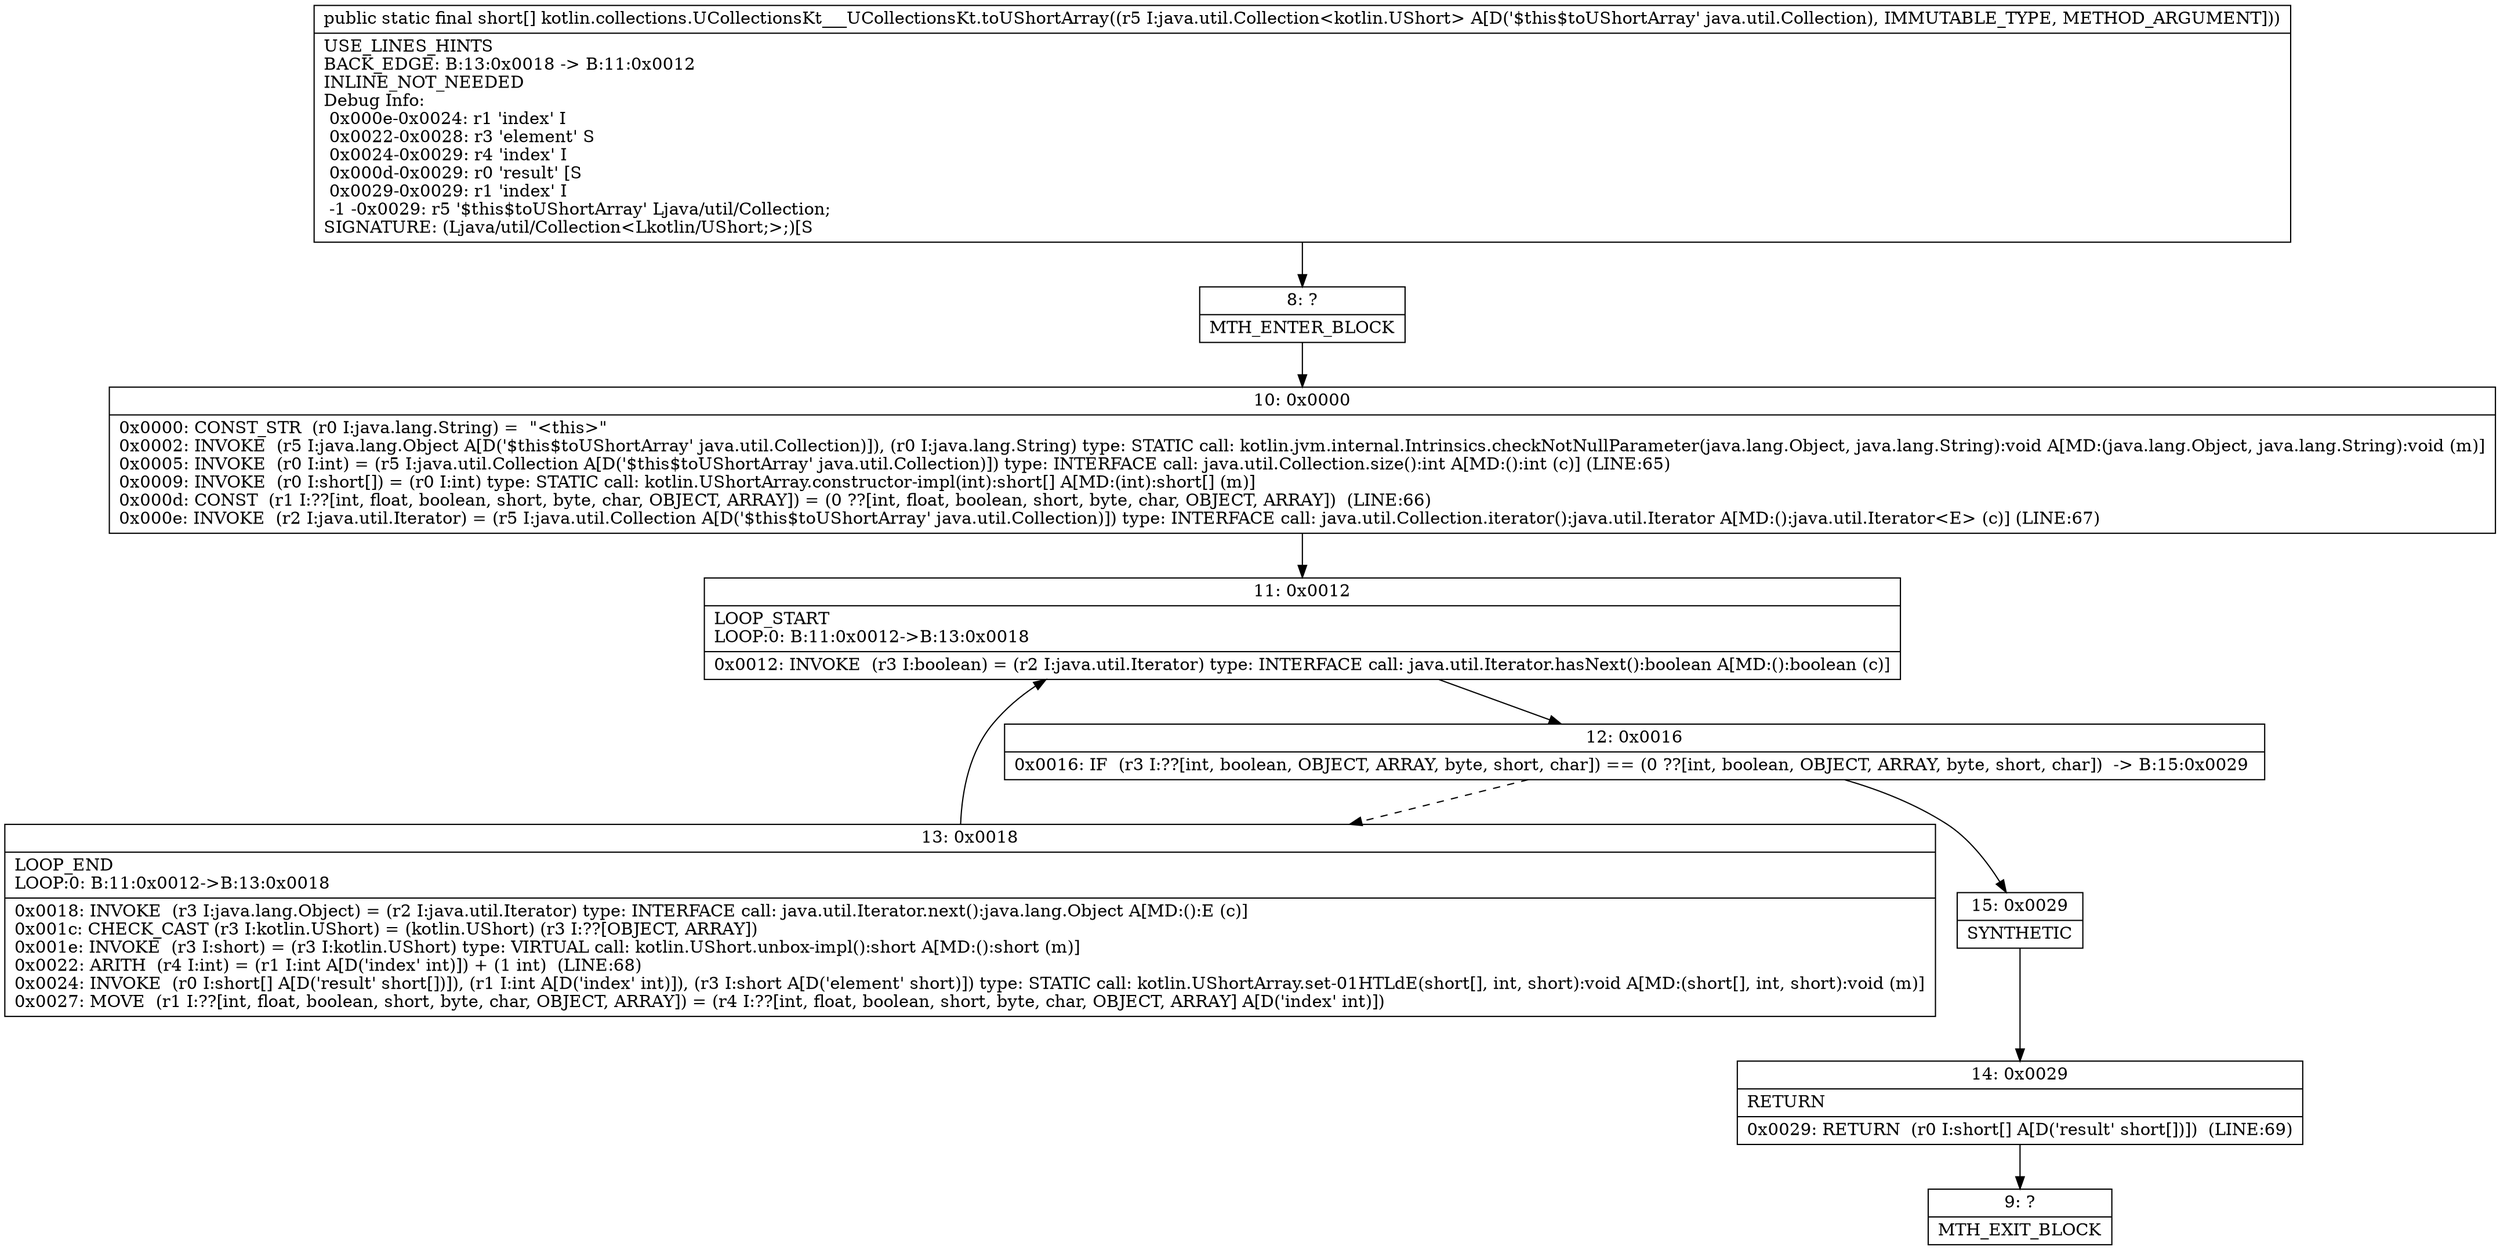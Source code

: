digraph "CFG forkotlin.collections.UCollectionsKt___UCollectionsKt.toUShortArray(Ljava\/util\/Collection;)[S" {
Node_8 [shape=record,label="{8\:\ ?|MTH_ENTER_BLOCK\l}"];
Node_10 [shape=record,label="{10\:\ 0x0000|0x0000: CONST_STR  (r0 I:java.lang.String) =  \"\<this\>\" \l0x0002: INVOKE  (r5 I:java.lang.Object A[D('$this$toUShortArray' java.util.Collection)]), (r0 I:java.lang.String) type: STATIC call: kotlin.jvm.internal.Intrinsics.checkNotNullParameter(java.lang.Object, java.lang.String):void A[MD:(java.lang.Object, java.lang.String):void (m)]\l0x0005: INVOKE  (r0 I:int) = (r5 I:java.util.Collection A[D('$this$toUShortArray' java.util.Collection)]) type: INTERFACE call: java.util.Collection.size():int A[MD:():int (c)] (LINE:65)\l0x0009: INVOKE  (r0 I:short[]) = (r0 I:int) type: STATIC call: kotlin.UShortArray.constructor\-impl(int):short[] A[MD:(int):short[] (m)]\l0x000d: CONST  (r1 I:??[int, float, boolean, short, byte, char, OBJECT, ARRAY]) = (0 ??[int, float, boolean, short, byte, char, OBJECT, ARRAY])  (LINE:66)\l0x000e: INVOKE  (r2 I:java.util.Iterator) = (r5 I:java.util.Collection A[D('$this$toUShortArray' java.util.Collection)]) type: INTERFACE call: java.util.Collection.iterator():java.util.Iterator A[MD:():java.util.Iterator\<E\> (c)] (LINE:67)\l}"];
Node_11 [shape=record,label="{11\:\ 0x0012|LOOP_START\lLOOP:0: B:11:0x0012\-\>B:13:0x0018\l|0x0012: INVOKE  (r3 I:boolean) = (r2 I:java.util.Iterator) type: INTERFACE call: java.util.Iterator.hasNext():boolean A[MD:():boolean (c)]\l}"];
Node_12 [shape=record,label="{12\:\ 0x0016|0x0016: IF  (r3 I:??[int, boolean, OBJECT, ARRAY, byte, short, char]) == (0 ??[int, boolean, OBJECT, ARRAY, byte, short, char])  \-\> B:15:0x0029 \l}"];
Node_13 [shape=record,label="{13\:\ 0x0018|LOOP_END\lLOOP:0: B:11:0x0012\-\>B:13:0x0018\l|0x0018: INVOKE  (r3 I:java.lang.Object) = (r2 I:java.util.Iterator) type: INTERFACE call: java.util.Iterator.next():java.lang.Object A[MD:():E (c)]\l0x001c: CHECK_CAST (r3 I:kotlin.UShort) = (kotlin.UShort) (r3 I:??[OBJECT, ARRAY]) \l0x001e: INVOKE  (r3 I:short) = (r3 I:kotlin.UShort) type: VIRTUAL call: kotlin.UShort.unbox\-impl():short A[MD:():short (m)]\l0x0022: ARITH  (r4 I:int) = (r1 I:int A[D('index' int)]) + (1 int)  (LINE:68)\l0x0024: INVOKE  (r0 I:short[] A[D('result' short[])]), (r1 I:int A[D('index' int)]), (r3 I:short A[D('element' short)]) type: STATIC call: kotlin.UShortArray.set\-01HTLdE(short[], int, short):void A[MD:(short[], int, short):void (m)]\l0x0027: MOVE  (r1 I:??[int, float, boolean, short, byte, char, OBJECT, ARRAY]) = (r4 I:??[int, float, boolean, short, byte, char, OBJECT, ARRAY] A[D('index' int)]) \l}"];
Node_15 [shape=record,label="{15\:\ 0x0029|SYNTHETIC\l}"];
Node_14 [shape=record,label="{14\:\ 0x0029|RETURN\l|0x0029: RETURN  (r0 I:short[] A[D('result' short[])])  (LINE:69)\l}"];
Node_9 [shape=record,label="{9\:\ ?|MTH_EXIT_BLOCK\l}"];
MethodNode[shape=record,label="{public static final short[] kotlin.collections.UCollectionsKt___UCollectionsKt.toUShortArray((r5 I:java.util.Collection\<kotlin.UShort\> A[D('$this$toUShortArray' java.util.Collection), IMMUTABLE_TYPE, METHOD_ARGUMENT]))  | USE_LINES_HINTS\lBACK_EDGE: B:13:0x0018 \-\> B:11:0x0012\lINLINE_NOT_NEEDED\lDebug Info:\l  0x000e\-0x0024: r1 'index' I\l  0x0022\-0x0028: r3 'element' S\l  0x0024\-0x0029: r4 'index' I\l  0x000d\-0x0029: r0 'result' [S\l  0x0029\-0x0029: r1 'index' I\l  \-1 \-0x0029: r5 '$this$toUShortArray' Ljava\/util\/Collection;\lSIGNATURE: (Ljava\/util\/Collection\<Lkotlin\/UShort;\>;)[S\l}"];
MethodNode -> Node_8;Node_8 -> Node_10;
Node_10 -> Node_11;
Node_11 -> Node_12;
Node_12 -> Node_13[style=dashed];
Node_12 -> Node_15;
Node_13 -> Node_11;
Node_15 -> Node_14;
Node_14 -> Node_9;
}

